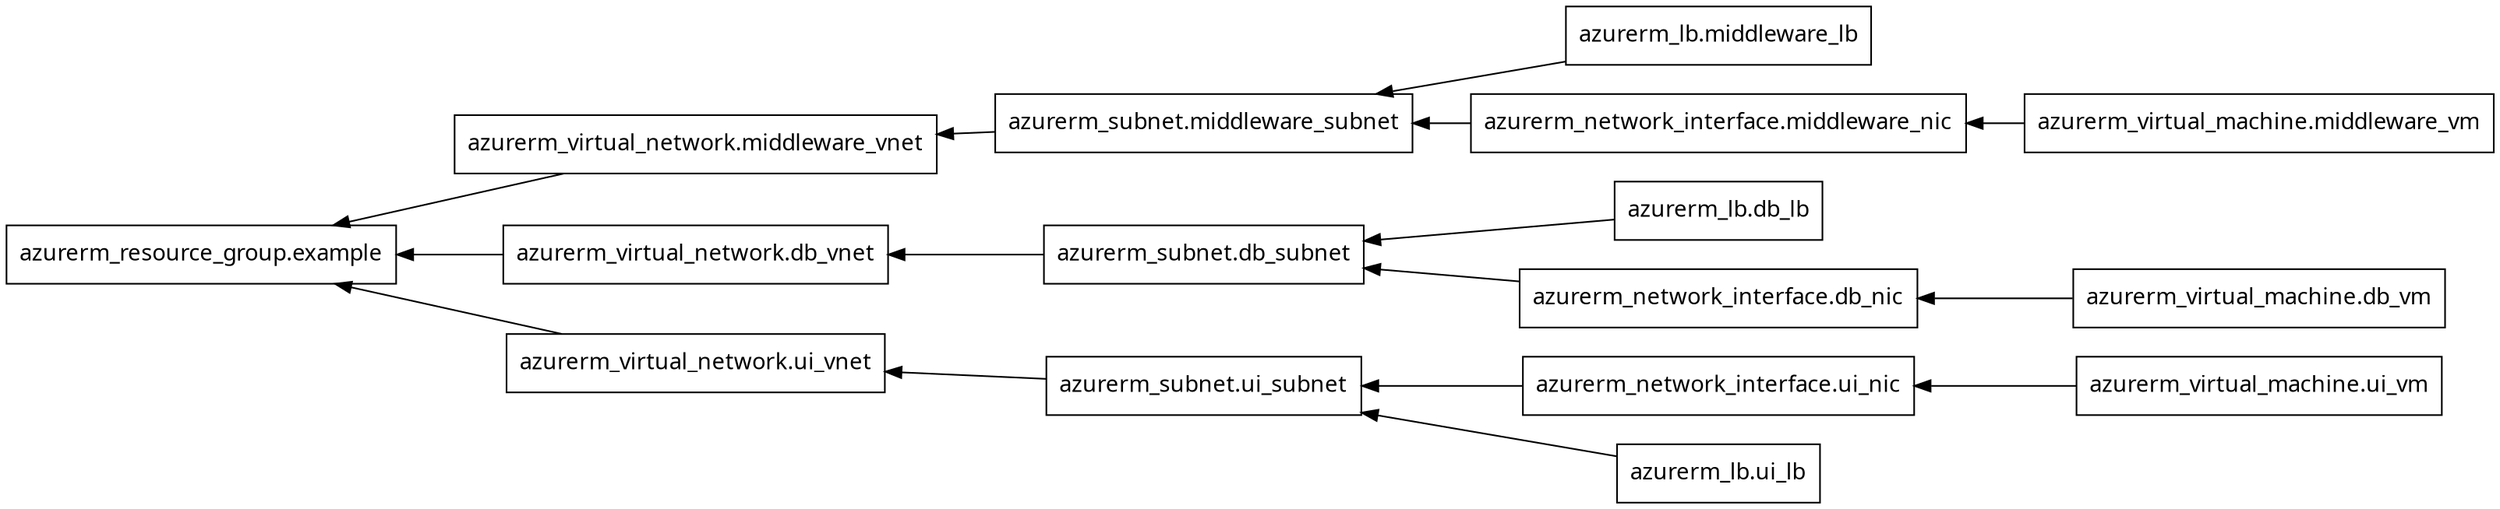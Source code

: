 digraph G {
  rankdir = "RL";
  node [shape = rect, fontname = "sans-serif"];
  "azurerm_lb.db_lb" [label="azurerm_lb.db_lb"];
  "azurerm_lb.middleware_lb" [label="azurerm_lb.middleware_lb"];
  "azurerm_lb.ui_lb" [label="azurerm_lb.ui_lb"];
  "azurerm_network_interface.db_nic" [label="azurerm_network_interface.db_nic"];
  "azurerm_network_interface.middleware_nic" [label="azurerm_network_interface.middleware_nic"];
  "azurerm_network_interface.ui_nic" [label="azurerm_network_interface.ui_nic"];
  "azurerm_resource_group.example" [label="azurerm_resource_group.example"];
  "azurerm_subnet.db_subnet" [label="azurerm_subnet.db_subnet"];
  "azurerm_subnet.middleware_subnet" [label="azurerm_subnet.middleware_subnet"];
  "azurerm_subnet.ui_subnet" [label="azurerm_subnet.ui_subnet"];
  "azurerm_virtual_machine.db_vm" [label="azurerm_virtual_machine.db_vm"];
  "azurerm_virtual_machine.middleware_vm" [label="azurerm_virtual_machine.middleware_vm"];
  "azurerm_virtual_machine.ui_vm" [label="azurerm_virtual_machine.ui_vm"];
  "azurerm_virtual_network.db_vnet" [label="azurerm_virtual_network.db_vnet"];
  "azurerm_virtual_network.middleware_vnet" [label="azurerm_virtual_network.middleware_vnet"];
  "azurerm_virtual_network.ui_vnet" [label="azurerm_virtual_network.ui_vnet"];
  "azurerm_lb.db_lb" -> "azurerm_subnet.db_subnet";
  "azurerm_lb.middleware_lb" -> "azurerm_subnet.middleware_subnet";
  "azurerm_lb.ui_lb" -> "azurerm_subnet.ui_subnet";
  "azurerm_network_interface.db_nic" -> "azurerm_subnet.db_subnet";
  "azurerm_network_interface.middleware_nic" -> "azurerm_subnet.middleware_subnet";
  "azurerm_network_interface.ui_nic" -> "azurerm_subnet.ui_subnet";
  "azurerm_subnet.db_subnet" -> "azurerm_virtual_network.db_vnet";
  "azurerm_subnet.middleware_subnet" -> "azurerm_virtual_network.middleware_vnet";
  "azurerm_subnet.ui_subnet" -> "azurerm_virtual_network.ui_vnet";
  "azurerm_virtual_machine.db_vm" -> "azurerm_network_interface.db_nic";
  "azurerm_virtual_machine.middleware_vm" -> "azurerm_network_interface.middleware_nic";
  "azurerm_virtual_machine.ui_vm" -> "azurerm_network_interface.ui_nic";
  "azurerm_virtual_network.db_vnet" -> "azurerm_resource_group.example";
  "azurerm_virtual_network.middleware_vnet" -> "azurerm_resource_group.example";
  "azurerm_virtual_network.ui_vnet" -> "azurerm_resource_group.example";
}
